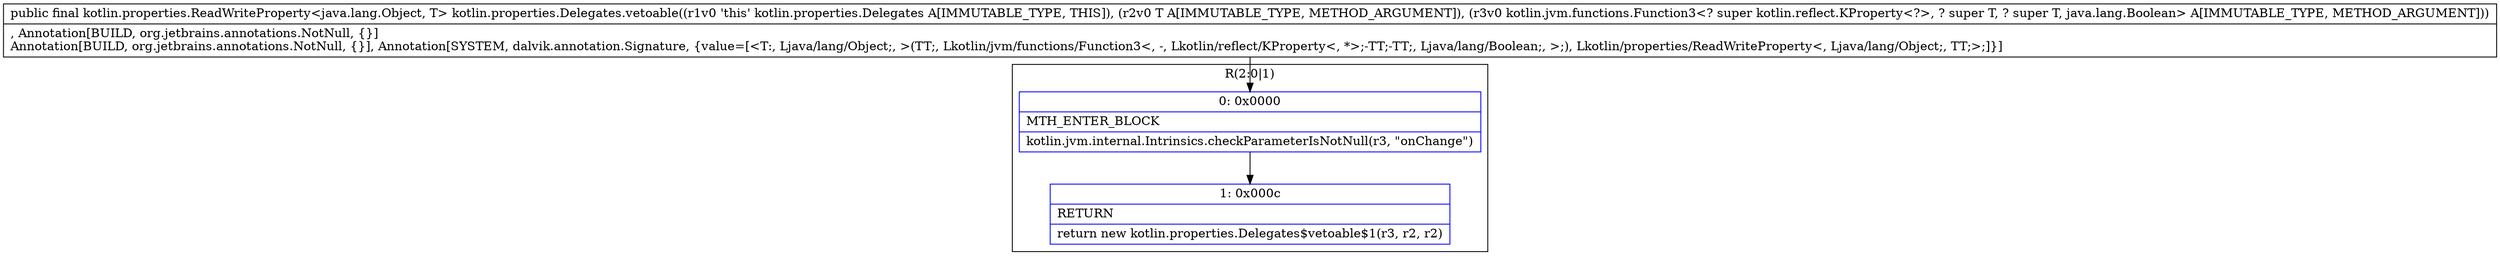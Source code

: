 digraph "CFG forkotlin.properties.Delegates.vetoable(Ljava\/lang\/Object;Lkotlin\/jvm\/functions\/Function3;)Lkotlin\/properties\/ReadWriteProperty;" {
subgraph cluster_Region_138149363 {
label = "R(2:0|1)";
node [shape=record,color=blue];
Node_0 [shape=record,label="{0\:\ 0x0000|MTH_ENTER_BLOCK\l|kotlin.jvm.internal.Intrinsics.checkParameterIsNotNull(r3, \"onChange\")\l}"];
Node_1 [shape=record,label="{1\:\ 0x000c|RETURN\l|return new kotlin.properties.Delegates$vetoable$1(r3, r2, r2)\l}"];
}
MethodNode[shape=record,label="{public final kotlin.properties.ReadWriteProperty\<java.lang.Object, T\> kotlin.properties.Delegates.vetoable((r1v0 'this' kotlin.properties.Delegates A[IMMUTABLE_TYPE, THIS]), (r2v0 T A[IMMUTABLE_TYPE, METHOD_ARGUMENT]), (r3v0 kotlin.jvm.functions.Function3\<? super kotlin.reflect.KProperty\<?\>, ? super T, ? super T, java.lang.Boolean\> A[IMMUTABLE_TYPE, METHOD_ARGUMENT]))  | , Annotation[BUILD, org.jetbrains.annotations.NotNull, \{\}]\lAnnotation[BUILD, org.jetbrains.annotations.NotNull, \{\}], Annotation[SYSTEM, dalvik.annotation.Signature, \{value=[\<T:, Ljava\/lang\/Object;, \>(TT;, Lkotlin\/jvm\/functions\/Function3\<, \-, Lkotlin\/reflect\/KProperty\<, *\>;\-TT;\-TT;, Ljava\/lang\/Boolean;, \>;), Lkotlin\/properties\/ReadWriteProperty\<, Ljava\/lang\/Object;, TT;\>;]\}]\l}"];
MethodNode -> Node_0;
Node_0 -> Node_1;
}

